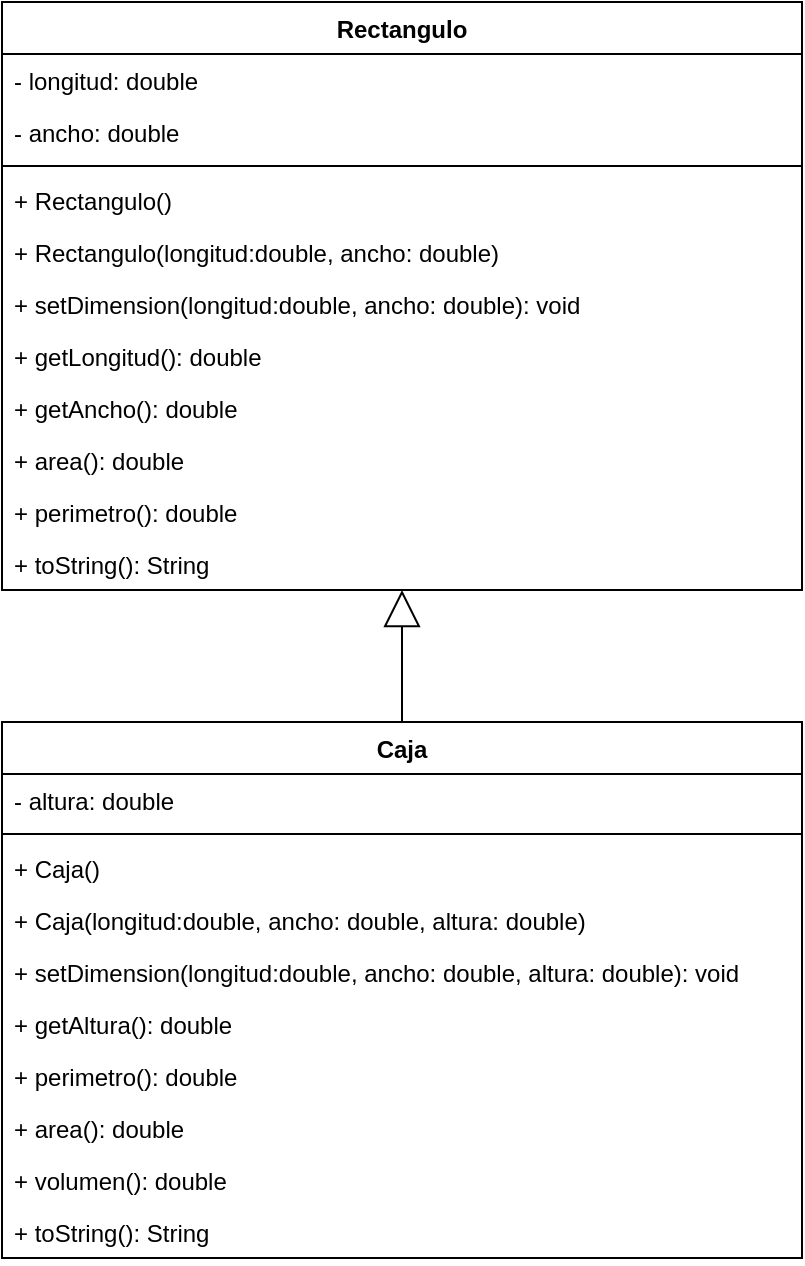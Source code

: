 <mxfile version="14.6.13" type="device"><diagram id="C5RBs43oDa-KdzZeNtuy" name="Page-1"><mxGraphModel dx="868" dy="510" grid="1" gridSize="10" guides="1" tooltips="1" connect="1" arrows="1" fold="1" page="1" pageScale="1" pageWidth="827" pageHeight="1169" math="0" shadow="0"><root><mxCell id="WIyWlLk6GJQsqaUBKTNV-0"/><mxCell id="WIyWlLk6GJQsqaUBKTNV-1" parent="WIyWlLk6GJQsqaUBKTNV-0"/><mxCell id="CBj0vZ_0SNpHuyKicDKC-0" value="Rectangulo" style="swimlane;fontStyle=1;align=center;verticalAlign=top;childLayout=stackLayout;horizontal=1;startSize=26;horizontalStack=0;resizeParent=1;resizeParentMax=0;resizeLast=0;collapsible=1;marginBottom=0;" vertex="1" parent="WIyWlLk6GJQsqaUBKTNV-1"><mxGeometry x="240" y="160" width="400" height="294" as="geometry"><mxRectangle x="380" y="173" width="120" height="26" as="alternateBounds"/></mxGeometry></mxCell><mxCell id="CBj0vZ_0SNpHuyKicDKC-1" value="- longitud: double" style="text;strokeColor=none;fillColor=none;align=left;verticalAlign=top;spacingLeft=4;spacingRight=4;overflow=hidden;rotatable=0;points=[[0,0.5],[1,0.5]];portConstraint=eastwest;" vertex="1" parent="CBj0vZ_0SNpHuyKicDKC-0"><mxGeometry y="26" width="400" height="26" as="geometry"/></mxCell><mxCell id="CBj0vZ_0SNpHuyKicDKC-44" value="- ancho: double" style="text;strokeColor=none;fillColor=none;align=left;verticalAlign=top;spacingLeft=4;spacingRight=4;overflow=hidden;rotatable=0;points=[[0,0.5],[1,0.5]];portConstraint=eastwest;" vertex="1" parent="CBj0vZ_0SNpHuyKicDKC-0"><mxGeometry y="52" width="400" height="26" as="geometry"/></mxCell><mxCell id="CBj0vZ_0SNpHuyKicDKC-2" value="" style="line;strokeWidth=1;fillColor=none;align=left;verticalAlign=middle;spacingTop=-1;spacingLeft=3;spacingRight=3;rotatable=0;labelPosition=right;points=[];portConstraint=eastwest;" vertex="1" parent="CBj0vZ_0SNpHuyKicDKC-0"><mxGeometry y="78" width="400" height="8" as="geometry"/></mxCell><mxCell id="CBj0vZ_0SNpHuyKicDKC-3" value="+ Rectangulo()" style="text;strokeColor=none;fillColor=none;align=left;verticalAlign=top;spacingLeft=4;spacingRight=4;overflow=hidden;rotatable=0;points=[[0,0.5],[1,0.5]];portConstraint=eastwest;" vertex="1" parent="CBj0vZ_0SNpHuyKicDKC-0"><mxGeometry y="86" width="400" height="26" as="geometry"/></mxCell><mxCell id="CBj0vZ_0SNpHuyKicDKC-46" value="+ Rectangulo(longitud:double, ancho: double)" style="text;strokeColor=none;fillColor=none;align=left;verticalAlign=top;spacingLeft=4;spacingRight=4;overflow=hidden;rotatable=0;points=[[0,0.5],[1,0.5]];portConstraint=eastwest;" vertex="1" parent="CBj0vZ_0SNpHuyKicDKC-0"><mxGeometry y="112" width="400" height="26" as="geometry"/></mxCell><mxCell id="CBj0vZ_0SNpHuyKicDKC-47" value="+ setDimension(longitud:double, ancho: double): void" style="text;strokeColor=none;fillColor=none;align=left;verticalAlign=top;spacingLeft=4;spacingRight=4;overflow=hidden;rotatable=0;points=[[0,0.5],[1,0.5]];portConstraint=eastwest;" vertex="1" parent="CBj0vZ_0SNpHuyKicDKC-0"><mxGeometry y="138" width="400" height="26" as="geometry"/></mxCell><mxCell id="CBj0vZ_0SNpHuyKicDKC-48" value="+ getLongitud(): double" style="text;strokeColor=none;fillColor=none;align=left;verticalAlign=top;spacingLeft=4;spacingRight=4;overflow=hidden;rotatable=0;points=[[0,0.5],[1,0.5]];portConstraint=eastwest;" vertex="1" parent="CBj0vZ_0SNpHuyKicDKC-0"><mxGeometry y="164" width="400" height="26" as="geometry"/></mxCell><mxCell id="CBj0vZ_0SNpHuyKicDKC-49" value="+ getAncho(): double" style="text;strokeColor=none;fillColor=none;align=left;verticalAlign=top;spacingLeft=4;spacingRight=4;overflow=hidden;rotatable=0;points=[[0,0.5],[1,0.5]];portConstraint=eastwest;" vertex="1" parent="CBj0vZ_0SNpHuyKicDKC-0"><mxGeometry y="190" width="400" height="26" as="geometry"/></mxCell><mxCell id="CBj0vZ_0SNpHuyKicDKC-50" value="+ area(): double" style="text;strokeColor=none;fillColor=none;align=left;verticalAlign=top;spacingLeft=4;spacingRight=4;overflow=hidden;rotatable=0;points=[[0,0.5],[1,0.5]];portConstraint=eastwest;" vertex="1" parent="CBj0vZ_0SNpHuyKicDKC-0"><mxGeometry y="216" width="400" height="26" as="geometry"/></mxCell><mxCell id="CBj0vZ_0SNpHuyKicDKC-51" value="+ perimetro(): double" style="text;strokeColor=none;fillColor=none;align=left;verticalAlign=top;spacingLeft=4;spacingRight=4;overflow=hidden;rotatable=0;points=[[0,0.5],[1,0.5]];portConstraint=eastwest;" vertex="1" parent="CBj0vZ_0SNpHuyKicDKC-0"><mxGeometry y="242" width="400" height="26" as="geometry"/></mxCell><mxCell id="CBj0vZ_0SNpHuyKicDKC-45" value="+ toString(): String" style="text;strokeColor=none;fillColor=none;align=left;verticalAlign=top;spacingLeft=4;spacingRight=4;overflow=hidden;rotatable=0;points=[[0,0.5],[1,0.5]];portConstraint=eastwest;" vertex="1" parent="CBj0vZ_0SNpHuyKicDKC-0"><mxGeometry y="268" width="400" height="26" as="geometry"/></mxCell><mxCell id="CBj0vZ_0SNpHuyKicDKC-16" value="" style="endArrow=block;endSize=16;endFill=0;html=1;exitX=0.5;exitY=0;exitDx=0;exitDy=0;entryX=0.5;entryY=1;entryDx=0;entryDy=0;" edge="1" parent="WIyWlLk6GJQsqaUBKTNV-1" source="CBj0vZ_0SNpHuyKicDKC-20" target="CBj0vZ_0SNpHuyKicDKC-0"><mxGeometry x="-0.356" y="21" width="160" relative="1" as="geometry"><mxPoint x="330" y="360" as="sourcePoint"/><mxPoint x="440" y="240" as="targetPoint"/><mxPoint as="offset"/></mxGeometry></mxCell><mxCell id="CBj0vZ_0SNpHuyKicDKC-20" value="Caja" style="swimlane;fontStyle=1;align=center;verticalAlign=top;childLayout=stackLayout;horizontal=1;startSize=26;horizontalStack=0;resizeParent=1;resizeParentMax=0;resizeLast=0;collapsible=1;marginBottom=0;" vertex="1" parent="WIyWlLk6GJQsqaUBKTNV-1"><mxGeometry x="240" y="520" width="400" height="268" as="geometry"><mxRectangle x="400" y="390" width="120" height="26" as="alternateBounds"/></mxGeometry></mxCell><mxCell id="CBj0vZ_0SNpHuyKicDKC-21" value="- altura: double" style="text;strokeColor=none;fillColor=none;align=left;verticalAlign=top;spacingLeft=4;spacingRight=4;overflow=hidden;rotatable=0;points=[[0,0.5],[1,0.5]];portConstraint=eastwest;" vertex="1" parent="CBj0vZ_0SNpHuyKicDKC-20"><mxGeometry y="26" width="400" height="26" as="geometry"/></mxCell><mxCell id="CBj0vZ_0SNpHuyKicDKC-22" value="" style="line;strokeWidth=1;fillColor=none;align=left;verticalAlign=middle;spacingTop=-1;spacingLeft=3;spacingRight=3;rotatable=0;labelPosition=right;points=[];portConstraint=eastwest;" vertex="1" parent="CBj0vZ_0SNpHuyKicDKC-20"><mxGeometry y="52" width="400" height="8" as="geometry"/></mxCell><mxCell id="CBj0vZ_0SNpHuyKicDKC-23" value="+ Caja()" style="text;strokeColor=none;fillColor=none;align=left;verticalAlign=top;spacingLeft=4;spacingRight=4;overflow=hidden;rotatable=0;points=[[0,0.5],[1,0.5]];portConstraint=eastwest;" vertex="1" parent="CBj0vZ_0SNpHuyKicDKC-20"><mxGeometry y="60" width="400" height="26" as="geometry"/></mxCell><mxCell id="CBj0vZ_0SNpHuyKicDKC-52" value="+ Caja(longitud:double, ancho: double, altura: double)" style="text;strokeColor=none;fillColor=none;align=left;verticalAlign=top;spacingLeft=4;spacingRight=4;overflow=hidden;rotatable=0;points=[[0,0.5],[1,0.5]];portConstraint=eastwest;" vertex="1" parent="CBj0vZ_0SNpHuyKicDKC-20"><mxGeometry y="86" width="400" height="26" as="geometry"/></mxCell><mxCell id="CBj0vZ_0SNpHuyKicDKC-53" value="+ setDimension(longitud:double, ancho: double, altura: double): void" style="text;strokeColor=none;fillColor=none;align=left;verticalAlign=top;spacingLeft=4;spacingRight=4;overflow=hidden;rotatable=0;points=[[0,0.5],[1,0.5]];portConstraint=eastwest;" vertex="1" parent="CBj0vZ_0SNpHuyKicDKC-20"><mxGeometry y="112" width="400" height="26" as="geometry"/></mxCell><mxCell id="CBj0vZ_0SNpHuyKicDKC-54" value="+ getAltura(): double" style="text;strokeColor=none;fillColor=none;align=left;verticalAlign=top;spacingLeft=4;spacingRight=4;overflow=hidden;rotatable=0;points=[[0,0.5],[1,0.5]];portConstraint=eastwest;" vertex="1" parent="CBj0vZ_0SNpHuyKicDKC-20"><mxGeometry y="138" width="400" height="26" as="geometry"/></mxCell><mxCell id="CBj0vZ_0SNpHuyKicDKC-58" value="+ perimetro(): double" style="text;strokeColor=none;fillColor=none;align=left;verticalAlign=top;spacingLeft=4;spacingRight=4;overflow=hidden;rotatable=0;points=[[0,0.5],[1,0.5]];portConstraint=eastwest;" vertex="1" parent="CBj0vZ_0SNpHuyKicDKC-20"><mxGeometry y="164" width="400" height="26" as="geometry"/></mxCell><mxCell id="CBj0vZ_0SNpHuyKicDKC-56" value="+ area(): double" style="text;strokeColor=none;fillColor=none;align=left;verticalAlign=top;spacingLeft=4;spacingRight=4;overflow=hidden;rotatable=0;points=[[0,0.5],[1,0.5]];portConstraint=eastwest;" vertex="1" parent="CBj0vZ_0SNpHuyKicDKC-20"><mxGeometry y="190" width="400" height="26" as="geometry"/></mxCell><mxCell id="CBj0vZ_0SNpHuyKicDKC-55" value="+ volumen(): double" style="text;strokeColor=none;fillColor=none;align=left;verticalAlign=top;spacingLeft=4;spacingRight=4;overflow=hidden;rotatable=0;points=[[0,0.5],[1,0.5]];portConstraint=eastwest;" vertex="1" parent="CBj0vZ_0SNpHuyKicDKC-20"><mxGeometry y="216" width="400" height="26" as="geometry"/></mxCell><mxCell id="CBj0vZ_0SNpHuyKicDKC-57" value="+ toString(): String" style="text;strokeColor=none;fillColor=none;align=left;verticalAlign=top;spacingLeft=4;spacingRight=4;overflow=hidden;rotatable=0;points=[[0,0.5],[1,0.5]];portConstraint=eastwest;" vertex="1" parent="CBj0vZ_0SNpHuyKicDKC-20"><mxGeometry y="242" width="400" height="26" as="geometry"/></mxCell></root></mxGraphModel></diagram></mxfile>